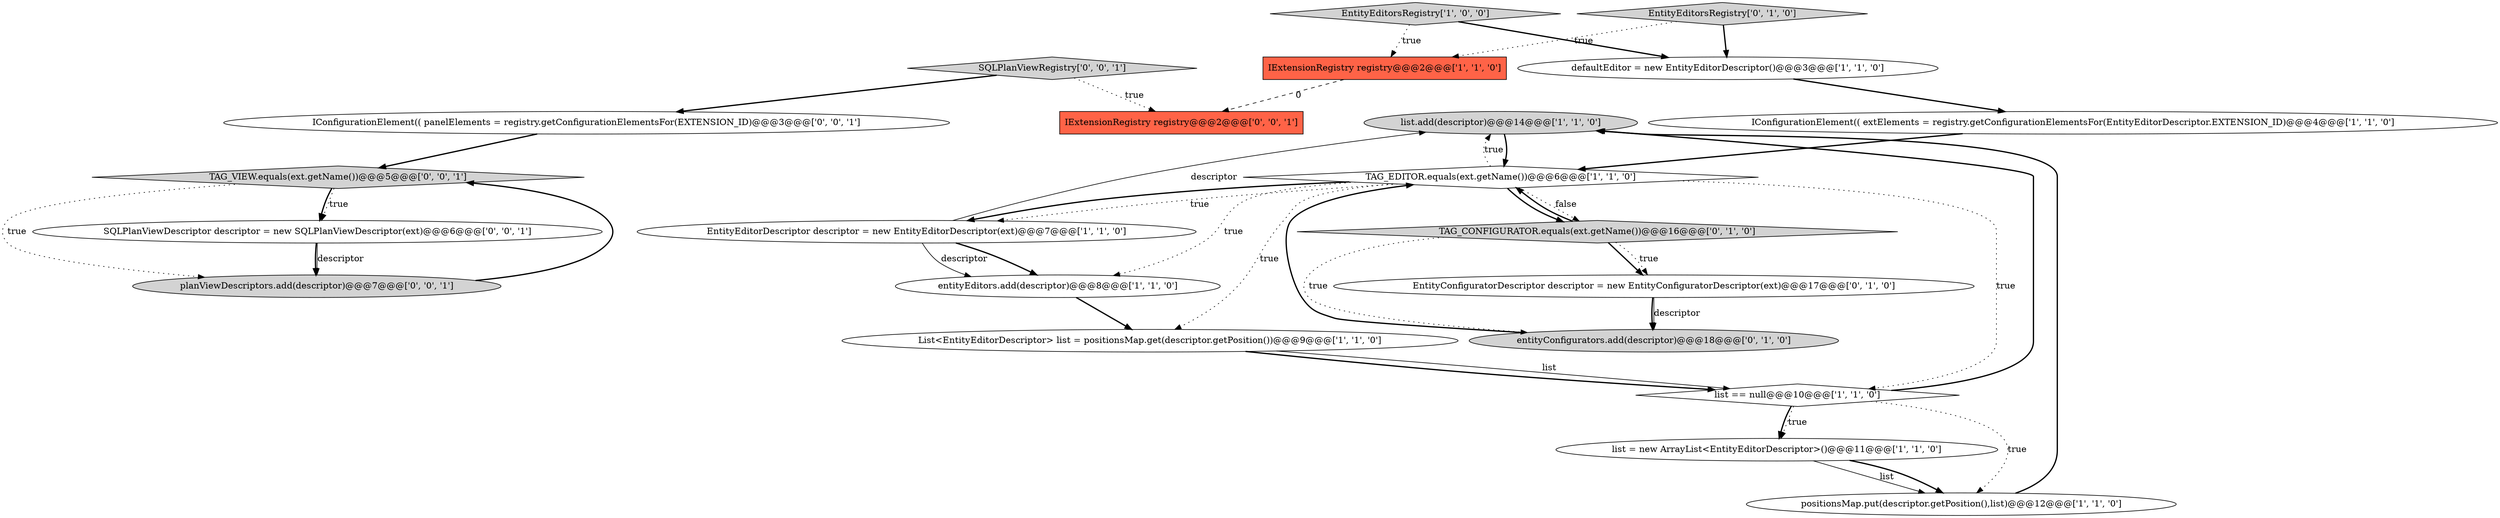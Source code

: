 digraph {
3 [style = filled, label = "list.add(descriptor)@@@14@@@['1', '1', '0']", fillcolor = lightgray, shape = ellipse image = "AAA0AAABBB1BBB"];
0 [style = filled, label = "EntityEditorDescriptor descriptor = new EntityEditorDescriptor(ext)@@@7@@@['1', '1', '0']", fillcolor = white, shape = ellipse image = "AAA0AAABBB1BBB"];
6 [style = filled, label = "EntityEditorsRegistry['1', '0', '0']", fillcolor = lightgray, shape = diamond image = "AAA0AAABBB1BBB"];
10 [style = filled, label = "defaultEditor = new EntityEditorDescriptor()@@@3@@@['1', '1', '0']", fillcolor = white, shape = ellipse image = "AAA0AAABBB1BBB"];
1 [style = filled, label = "TAG_EDITOR.equals(ext.getName())@@@6@@@['1', '1', '0']", fillcolor = white, shape = diamond image = "AAA0AAABBB1BBB"];
5 [style = filled, label = "list = new ArrayList<EntityEditorDescriptor>()@@@11@@@['1', '1', '0']", fillcolor = white, shape = ellipse image = "AAA0AAABBB1BBB"];
7 [style = filled, label = "list == null@@@10@@@['1', '1', '0']", fillcolor = white, shape = diamond image = "AAA0AAABBB1BBB"];
12 [style = filled, label = "EntityConfiguratorDescriptor descriptor = new EntityConfiguratorDescriptor(ext)@@@17@@@['0', '1', '0']", fillcolor = white, shape = ellipse image = "AAA1AAABBB2BBB"];
19 [style = filled, label = "SQLPlanViewRegistry['0', '0', '1']", fillcolor = lightgray, shape = diamond image = "AAA0AAABBB3BBB"];
2 [style = filled, label = "List<EntityEditorDescriptor> list = positionsMap.get(descriptor.getPosition())@@@9@@@['1', '1', '0']", fillcolor = white, shape = ellipse image = "AAA0AAABBB1BBB"];
21 [style = filled, label = "IExtensionRegistry registry@@@2@@@['0', '0', '1']", fillcolor = tomato, shape = box image = "AAA0AAABBB3BBB"];
17 [style = filled, label = "planViewDescriptors.add(descriptor)@@@7@@@['0', '0', '1']", fillcolor = lightgray, shape = ellipse image = "AAA0AAABBB3BBB"];
11 [style = filled, label = "positionsMap.put(descriptor.getPosition(),list)@@@12@@@['1', '1', '0']", fillcolor = white, shape = ellipse image = "AAA0AAABBB1BBB"];
16 [style = filled, label = "TAG_VIEW.equals(ext.getName())@@@5@@@['0', '0', '1']", fillcolor = lightgray, shape = diamond image = "AAA0AAABBB3BBB"];
9 [style = filled, label = "entityEditors.add(descriptor)@@@8@@@['1', '1', '0']", fillcolor = white, shape = ellipse image = "AAA0AAABBB1BBB"];
13 [style = filled, label = "entityConfigurators.add(descriptor)@@@18@@@['0', '1', '0']", fillcolor = lightgray, shape = ellipse image = "AAA1AAABBB2BBB"];
14 [style = filled, label = "EntityEditorsRegistry['0', '1', '0']", fillcolor = lightgray, shape = diamond image = "AAA0AAABBB2BBB"];
20 [style = filled, label = "IConfigurationElement(( panelElements = registry.getConfigurationElementsFor(EXTENSION_ID)@@@3@@@['0', '0', '1']", fillcolor = white, shape = ellipse image = "AAA0AAABBB3BBB"];
15 [style = filled, label = "TAG_CONFIGURATOR.equals(ext.getName())@@@16@@@['0', '1', '0']", fillcolor = lightgray, shape = diamond image = "AAA1AAABBB2BBB"];
4 [style = filled, label = "IExtensionRegistry registry@@@2@@@['1', '1', '0']", fillcolor = tomato, shape = box image = "AAA0AAABBB1BBB"];
8 [style = filled, label = "IConfigurationElement(( extElements = registry.getConfigurationElementsFor(EntityEditorDescriptor.EXTENSION_ID)@@@4@@@['1', '1', '0']", fillcolor = white, shape = ellipse image = "AAA0AAABBB1BBB"];
18 [style = filled, label = "SQLPlanViewDescriptor descriptor = new SQLPlanViewDescriptor(ext)@@@6@@@['0', '0', '1']", fillcolor = white, shape = ellipse image = "AAA0AAABBB3BBB"];
19->21 [style = dotted, label="true"];
11->3 [style = bold, label=""];
14->4 [style = dotted, label="true"];
1->15 [style = dotted, label="false"];
15->1 [style = bold, label=""];
15->13 [style = dotted, label="true"];
20->16 [style = bold, label=""];
1->9 [style = dotted, label="true"];
1->0 [style = dotted, label="true"];
2->7 [style = bold, label=""];
4->21 [style = dashed, label="0"];
16->18 [style = bold, label=""];
15->12 [style = bold, label=""];
2->7 [style = solid, label="list"];
19->20 [style = bold, label=""];
1->7 [style = dotted, label="true"];
0->9 [style = bold, label=""];
9->2 [style = bold, label=""];
10->8 [style = bold, label=""];
16->18 [style = dotted, label="true"];
12->13 [style = solid, label="descriptor"];
3->1 [style = bold, label=""];
7->11 [style = dotted, label="true"];
12->13 [style = bold, label=""];
5->11 [style = solid, label="list"];
6->10 [style = bold, label=""];
7->3 [style = bold, label=""];
8->1 [style = bold, label=""];
7->5 [style = dotted, label="true"];
6->4 [style = dotted, label="true"];
1->3 [style = dotted, label="true"];
5->11 [style = bold, label=""];
18->17 [style = solid, label="descriptor"];
1->15 [style = bold, label=""];
0->3 [style = solid, label="descriptor"];
7->5 [style = bold, label=""];
13->1 [style = bold, label=""];
1->2 [style = dotted, label="true"];
18->17 [style = bold, label=""];
0->9 [style = solid, label="descriptor"];
14->10 [style = bold, label=""];
16->17 [style = dotted, label="true"];
17->16 [style = bold, label=""];
15->12 [style = dotted, label="true"];
1->0 [style = bold, label=""];
}
